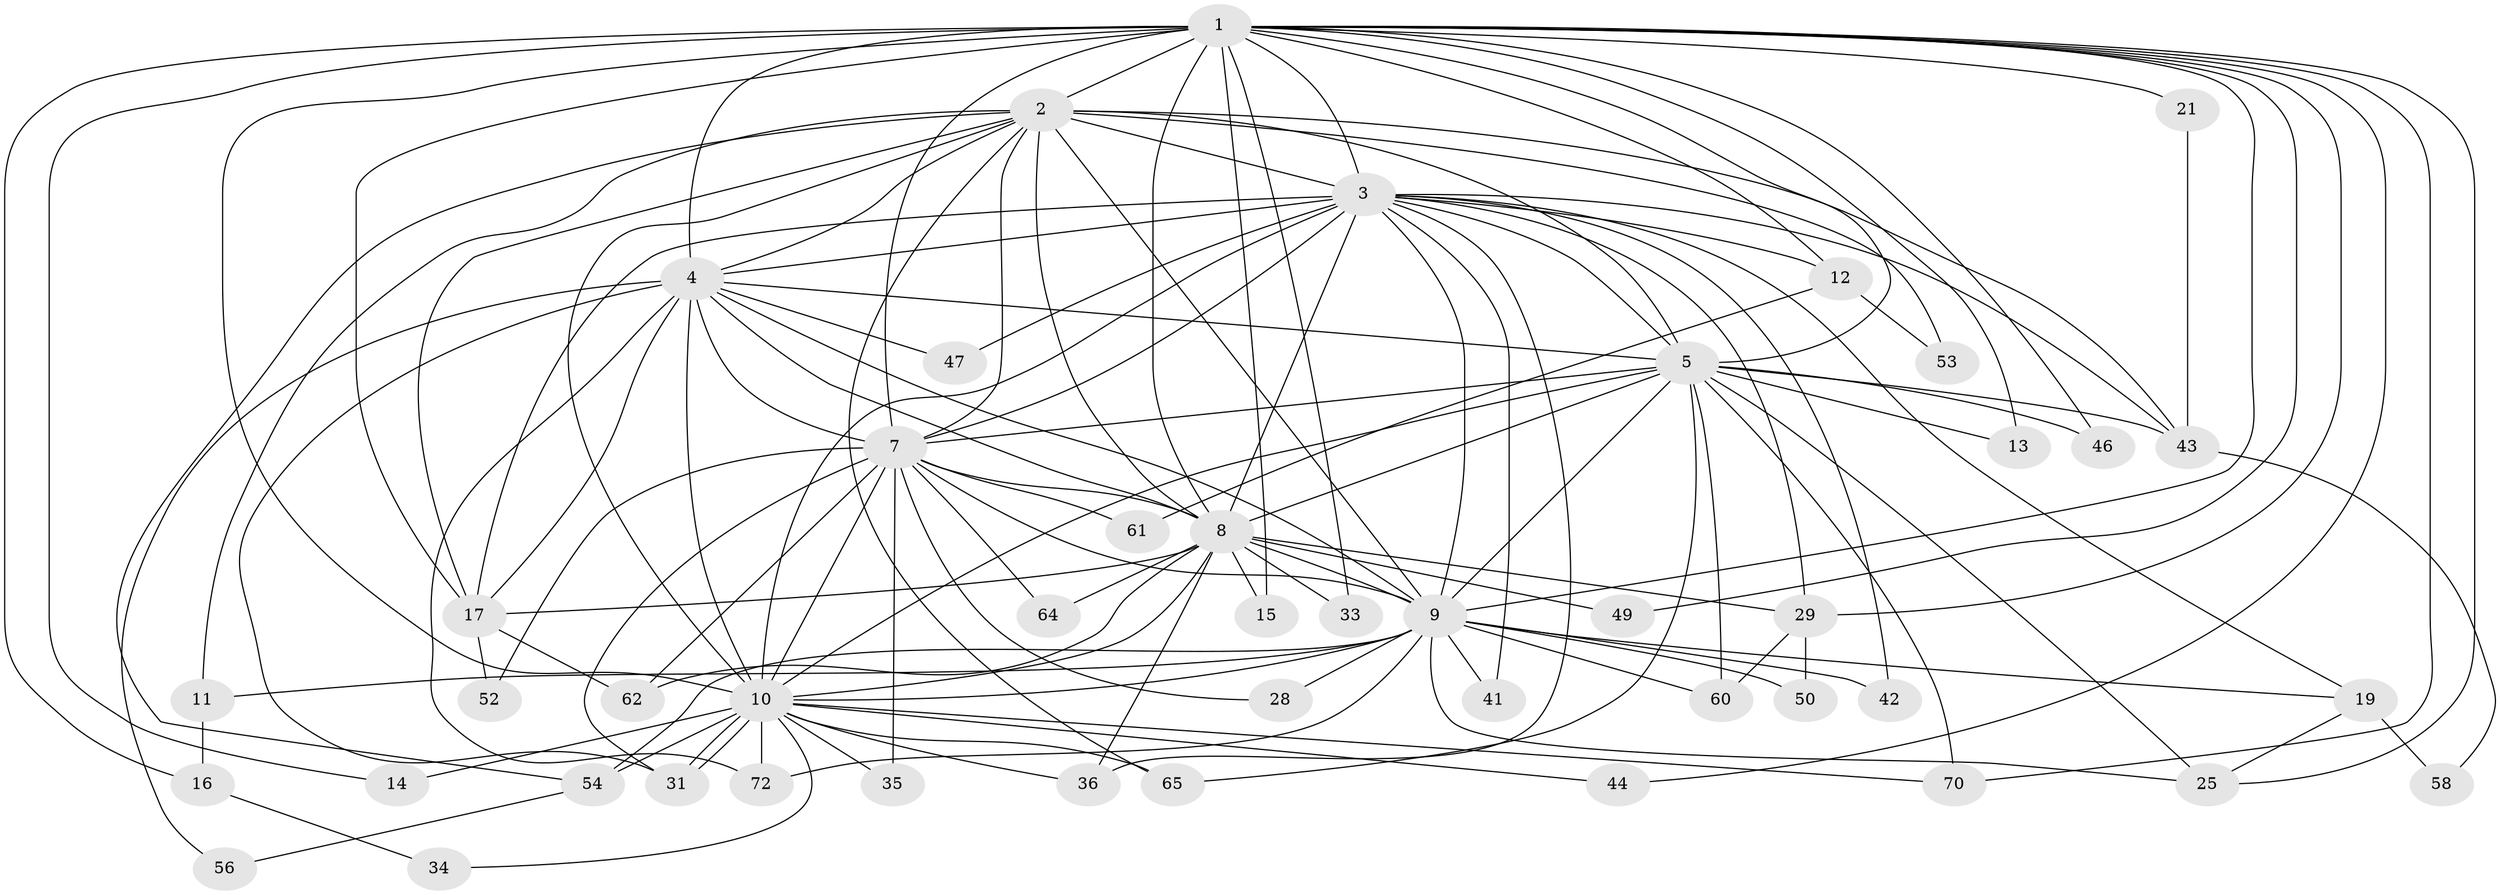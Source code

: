 // original degree distribution, {25: 0.010752688172043012, 16: 0.010752688172043012, 20: 0.021505376344086023, 17: 0.010752688172043012, 19: 0.010752688172043012, 15: 0.010752688172043012, 23: 0.010752688172043012, 22: 0.010752688172043012, 27: 0.010752688172043012, 3: 0.22580645161290322, 4: 0.053763440860215055, 2: 0.5483870967741935, 5: 0.043010752688172046, 6: 0.010752688172043012, 7: 0.010752688172043012}
// Generated by graph-tools (version 1.1) at 2025/13/03/09/25 04:13:56]
// undirected, 46 vertices, 126 edges
graph export_dot {
graph [start="1"]
  node [color=gray90,style=filled];
  1 [super="+6+45"];
  2;
  3 [super="+81+69+82+57+32"];
  4 [super="+24"];
  5 [super="+66"];
  7 [super="+59+22+39"];
  8 [super="+26+20+63"];
  9 [super="+48+23+18"];
  10;
  11;
  12;
  13;
  14;
  15;
  16;
  17 [super="+27"];
  19;
  21;
  25 [super="+76"];
  28;
  29 [super="+40"];
  31 [super="+83"];
  33;
  34;
  35;
  36;
  41;
  42;
  43 [super="+79"];
  44;
  46;
  47;
  49;
  50;
  52;
  53;
  54 [super="+55"];
  56;
  58;
  60;
  61;
  62;
  64;
  65 [super="+90"];
  70 [super="+84"];
  72 [super="+73"];
  1 -- 2 [weight=2];
  1 -- 3 [weight=2];
  1 -- 4 [weight=3];
  1 -- 5 [weight=2];
  1 -- 7 [weight=3];
  1 -- 8 [weight=5];
  1 -- 9 [weight=3];
  1 -- 10 [weight=3];
  1 -- 12;
  1 -- 13;
  1 -- 15;
  1 -- 16;
  1 -- 21 [weight=2];
  1 -- 29;
  1 -- 33;
  1 -- 44;
  1 -- 46;
  1 -- 49;
  1 -- 70;
  1 -- 14;
  1 -- 25;
  1 -- 17;
  2 -- 3;
  2 -- 4;
  2 -- 5;
  2 -- 7;
  2 -- 8;
  2 -- 9 [weight=2];
  2 -- 10;
  2 -- 11;
  2 -- 17;
  2 -- 43;
  2 -- 53;
  2 -- 65;
  2 -- 54;
  3 -- 4;
  3 -- 5;
  3 -- 7 [weight=2];
  3 -- 8 [weight=3];
  3 -- 9;
  3 -- 10 [weight=5];
  3 -- 12;
  3 -- 19;
  3 -- 41;
  3 -- 42;
  3 -- 17;
  3 -- 36;
  3 -- 43;
  3 -- 29 [weight=2];
  3 -- 47;
  4 -- 5;
  4 -- 7 [weight=2];
  4 -- 8;
  4 -- 9 [weight=2];
  4 -- 10;
  4 -- 17;
  4 -- 47 [weight=2];
  4 -- 56;
  4 -- 72;
  4 -- 31;
  5 -- 7 [weight=3];
  5 -- 8 [weight=2];
  5 -- 9;
  5 -- 10;
  5 -- 13;
  5 -- 25;
  5 -- 46;
  5 -- 60;
  5 -- 65;
  5 -- 70;
  5 -- 43;
  7 -- 8 [weight=2];
  7 -- 9;
  7 -- 10;
  7 -- 28;
  7 -- 35;
  7 -- 52;
  7 -- 61;
  7 -- 62;
  7 -- 64;
  7 -- 31;
  8 -- 9 [weight=2];
  8 -- 10 [weight=2];
  8 -- 15;
  8 -- 29 [weight=2];
  8 -- 33;
  8 -- 36;
  8 -- 49;
  8 -- 62;
  8 -- 64;
  8 -- 17;
  9 -- 10;
  9 -- 11;
  9 -- 19;
  9 -- 25;
  9 -- 28;
  9 -- 41;
  9 -- 42;
  9 -- 54 [weight=2];
  9 -- 60;
  9 -- 72;
  9 -- 50;
  10 -- 14;
  10 -- 31 [weight=2];
  10 -- 31;
  10 -- 34;
  10 -- 35;
  10 -- 36;
  10 -- 44;
  10 -- 54;
  10 -- 65;
  10 -- 70;
  10 -- 72;
  11 -- 16;
  12 -- 53;
  12 -- 61;
  16 -- 34;
  17 -- 52;
  17 -- 62;
  19 -- 58;
  19 -- 25;
  21 -- 43;
  29 -- 50;
  29 -- 60;
  43 -- 58;
  54 -- 56;
}

